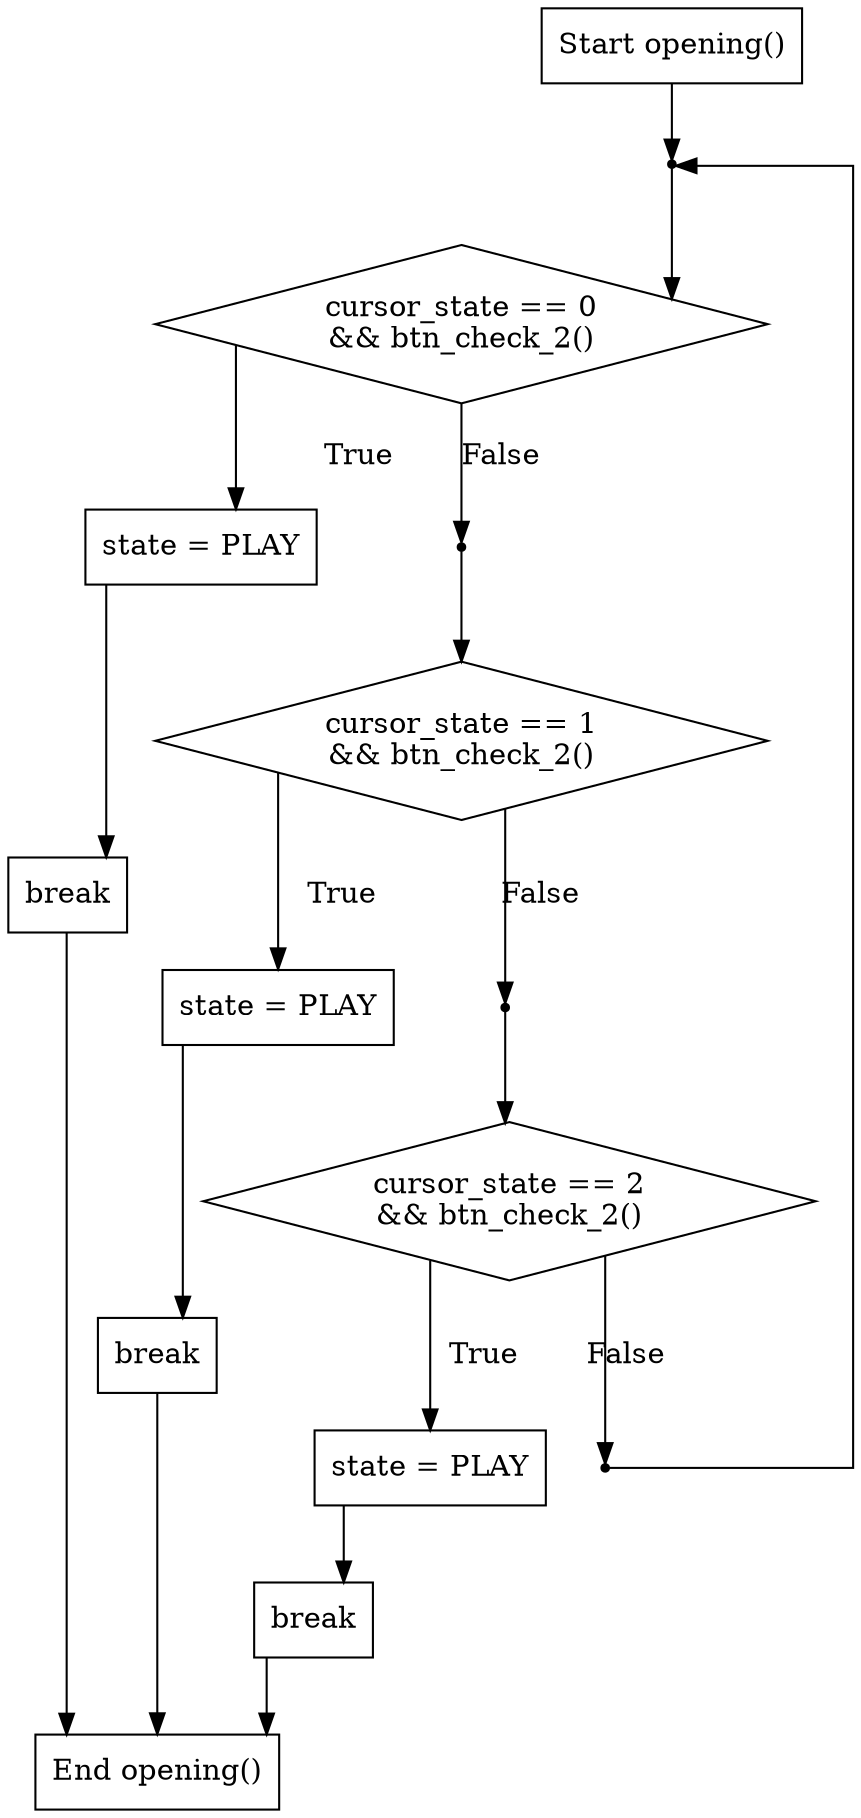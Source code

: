 digraph G {
    splines=ortho;

    start [shape=rect, label="Start opening()"];
    while_loop [shape=point];
    if_cursor0 [shape=diamond, label="cursor_state == 0\n&& btn_check_2()"];
    state_play0 [shape=rect, label="state = PLAY"];
    break0 [shape=rect, label="break"];
    merge_if0 [shape=point];
    if_cursor1 [shape=diamond, label="cursor_state == 1\n&& btn_check_2()"];
    state_play1 [shape=rect, label="state = PLAY"];
    break1 [shape=rect, label="break"];
    merge_if1 [shape=point];
    if_cursor2 [shape=diamond, label="cursor_state == 2\n&& btn_check_2()"];
    state_play2 [shape=rect, label="state = PLAY"];
    break2 [shape=rect, label="break"];
    merge_if2 [shape=point];
    end [shape=rect, label="End opening()"];

    start -> while_loop;
    while_loop -> if_cursor0;
    if_cursor0 -> state_play0 [label="True"];
    state_play0 -> break0;
    break0 -> end;
    if_cursor0 -> merge_if0 [label="False"];
    merge_if0 -> if_cursor1;
    if_cursor1 -> state_play1 [label="True"];
    state_play1 -> break1;
    break1 -> end;
    if_cursor1 -> merge_if1 [label="False"];
    merge_if1 -> if_cursor2;
    if_cursor2 -> state_play2 [label="True"];
    state_play2 -> break2;
    break2 -> end;
    if_cursor2 -> merge_if2 [label="False"];
    merge_if2 -> while_loop;
}
